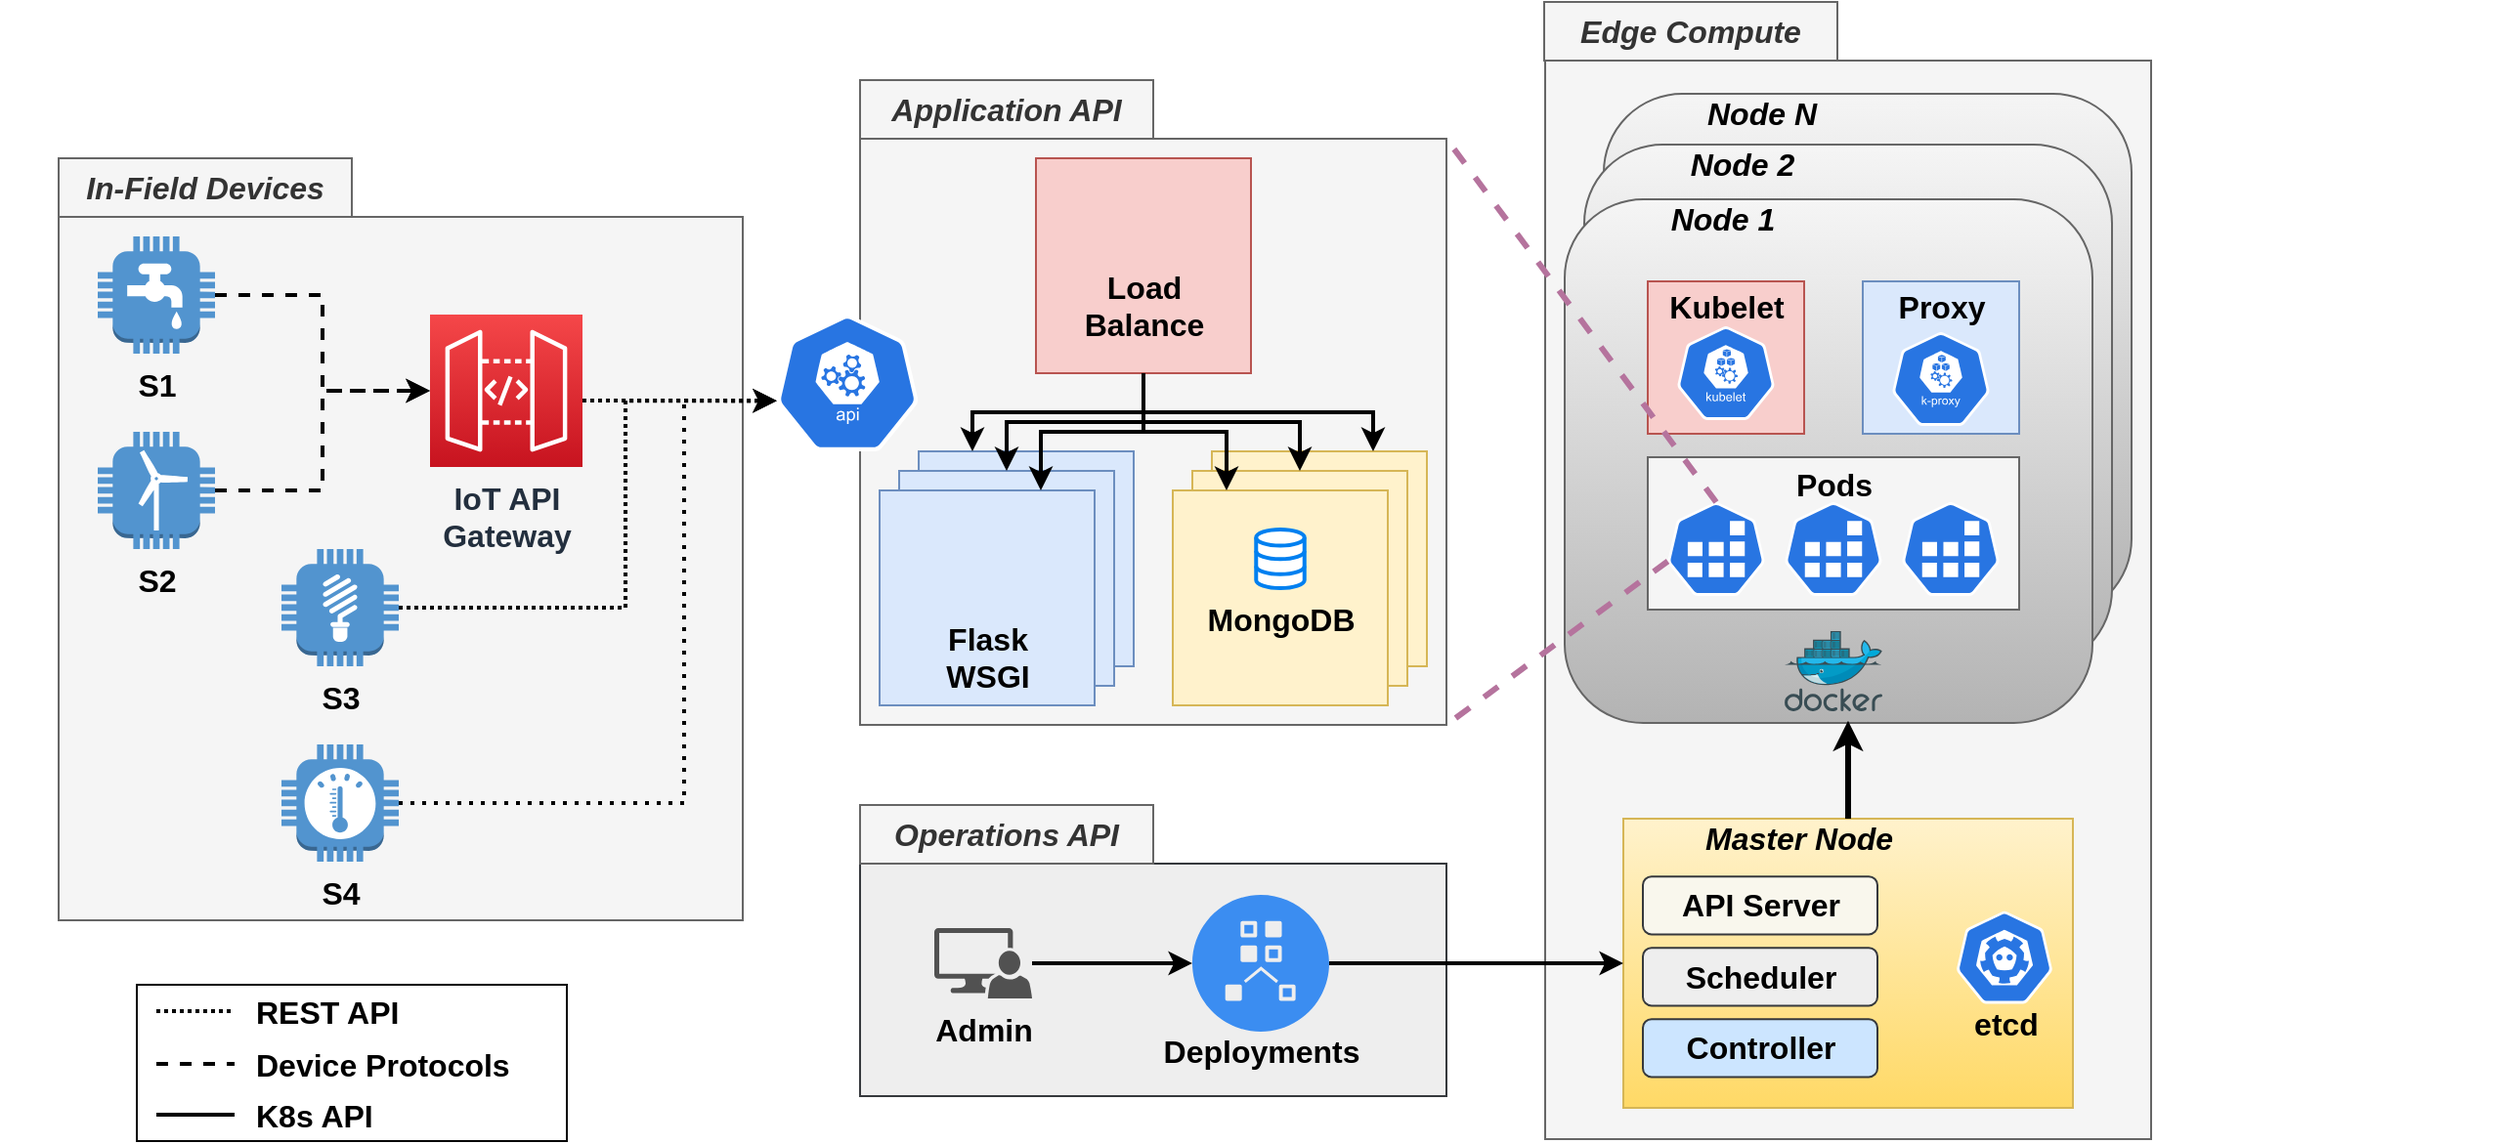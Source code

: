 <mxfile version="12.7.9" type="github">
  <diagram id="RAriAX78_pOGeq3DnyW0" name="Page-1">
    <mxGraphModel dx="1422" dy="744" grid="1" gridSize="10" guides="1" tooltips="1" connect="1" arrows="1" fold="1" page="1" pageScale="1" pageWidth="1100" pageHeight="850" math="0" shadow="0">
      <root>
        <mxCell id="0" />
        <mxCell id="1" parent="0" />
        <mxCell id="qDfdC1Bbom6j9W12h59z-249" value="" style="rounded=0;whiteSpace=wrap;html=1;labelBackgroundColor=none;fillColor=#eeeeee;strokeColor=#36393d;" parent="1" vertex="1">
          <mxGeometry x="480" y="501" width="300" height="119" as="geometry" />
        </mxCell>
        <mxCell id="qDfdC1Bbom6j9W12h59z-40" value="" style="group" parent="1" vertex="1" connectable="0">
          <mxGeometry x="1048" y="294" width="270" height="348" as="geometry" />
        </mxCell>
        <mxCell id="qDfdC1Bbom6j9W12h59z-122" value="" style="group" parent="qDfdC1Bbom6j9W12h59z-40" vertex="1" connectable="0">
          <mxGeometry x="-217.5" y="-204" width="310" height="552" as="geometry" />
        </mxCell>
        <mxCell id="qDfdC1Bbom6j9W12h59z-113" value="" style="rounded=0;whiteSpace=wrap;html=1;labelBackgroundColor=none;fillColor=#f5f5f5;strokeColor=#666666;fontColor=#333333;" parent="qDfdC1Bbom6j9W12h59z-122" vertex="1">
          <mxGeometry width="310" height="552" as="geometry" />
        </mxCell>
        <mxCell id="qDfdC1Bbom6j9W12h59z-41" value="" style="rounded=1;whiteSpace=wrap;html=1;gradientColor=#b3b3b3;fillColor=#f5f5f5;strokeColor=#666666;" parent="qDfdC1Bbom6j9W12h59z-122" vertex="1">
          <mxGeometry x="30" y="17" width="270" height="268" as="geometry" />
        </mxCell>
        <mxCell id="qDfdC1Bbom6j9W12h59z-42" value="&lt;i&gt;&lt;b&gt;&lt;font style=&quot;font-size: 16px&quot;&gt;Node N&lt;br&gt;&lt;/font&gt;&lt;/b&gt;&lt;/i&gt;" style="text;html=1;align=center;verticalAlign=middle;resizable=0;points=[];autosize=1;" parent="qDfdC1Bbom6j9W12h59z-122" vertex="1">
          <mxGeometry x="70" y="17" width="80" height="20" as="geometry" />
        </mxCell>
        <mxCell id="qDfdC1Bbom6j9W12h59z-38" value="" style="rounded=1;whiteSpace=wrap;html=1;gradientColor=#b3b3b3;fillColor=#f5f5f5;strokeColor=#666666;" parent="qDfdC1Bbom6j9W12h59z-122" vertex="1">
          <mxGeometry x="20" y="43" width="270" height="268" as="geometry" />
        </mxCell>
        <mxCell id="qDfdC1Bbom6j9W12h59z-39" value="&lt;i&gt;&lt;b&gt;&lt;font style=&quot;font-size: 16px&quot;&gt;Node 2&lt;br&gt;&lt;/font&gt;&lt;/b&gt;&lt;/i&gt;" style="text;html=1;align=center;verticalAlign=middle;resizable=0;points=[];autosize=1;" parent="qDfdC1Bbom6j9W12h59z-122" vertex="1">
          <mxGeometry x="60" y="43" width="80" height="20" as="geometry" />
        </mxCell>
        <mxCell id="qDfdC1Bbom6j9W12h59z-2" value="" style="rounded=1;whiteSpace=wrap;html=1;gradientColor=#b3b3b3;fillColor=#f5f5f5;strokeColor=#666666;" parent="qDfdC1Bbom6j9W12h59z-122" vertex="1">
          <mxGeometry x="10" y="71" width="270" height="268" as="geometry" />
        </mxCell>
        <mxCell id="qDfdC1Bbom6j9W12h59z-29" value="&lt;i&gt;&lt;b&gt;&lt;font style=&quot;font-size: 16px&quot;&gt;Node 1&lt;br&gt;&lt;/font&gt;&lt;/b&gt;&lt;/i&gt;" style="text;html=1;align=center;verticalAlign=middle;resizable=0;points=[];autosize=1;" parent="qDfdC1Bbom6j9W12h59z-122" vertex="1">
          <mxGeometry x="50" y="71" width="80" height="20" as="geometry" />
        </mxCell>
        <mxCell id="qDfdC1Bbom6j9W12h59z-44" value="" style="group" parent="qDfdC1Bbom6j9W12h59z-122" vertex="1" connectable="0">
          <mxGeometry x="47.5" y="113" width="195" height="220" as="geometry" />
        </mxCell>
        <mxCell id="qDfdC1Bbom6j9W12h59z-4" value="" style="aspect=fixed;html=1;points=[];align=center;image;fontSize=12;image=img/lib/mscae/Docker.svg;" parent="qDfdC1Bbom6j9W12h59z-44" vertex="1">
          <mxGeometry x="75" y="179" width="50" height="41" as="geometry" />
        </mxCell>
        <mxCell id="qDfdC1Bbom6j9W12h59z-28" value="" style="group" parent="qDfdC1Bbom6j9W12h59z-44" vertex="1" connectable="0">
          <mxGeometry width="195" height="168" as="geometry" />
        </mxCell>
        <mxCell id="qDfdC1Bbom6j9W12h59z-25" value="" style="rounded=0;whiteSpace=wrap;html=1;fillColor=#dae8fc;strokeColor=#6c8ebf;" parent="qDfdC1Bbom6j9W12h59z-28" vertex="1">
          <mxGeometry x="115" width="80" height="78" as="geometry" />
        </mxCell>
        <mxCell id="qDfdC1Bbom6j9W12h59z-13" value="" style="html=1;dashed=0;whitespace=wrap;fillColor=#2875E2;strokeColor=#ffffff;points=[[0.005,0.63,0],[0.1,0.2,0],[0.9,0.2,0],[0.5,0,0],[0.995,0.63,0],[0.72,0.99,0],[0.5,1,0],[0.28,0.99,0]];shape=mxgraph.kubernetes.icon;prIcon=k_proxy" parent="qDfdC1Bbom6j9W12h59z-28" vertex="1">
          <mxGeometry x="130" y="26" width="50" height="48" as="geometry" />
        </mxCell>
        <mxCell id="qDfdC1Bbom6j9W12h59z-19" value="" style="group" parent="qDfdC1Bbom6j9W12h59z-28" vertex="1" connectable="0">
          <mxGeometry x="5" y="90" width="190" height="78" as="geometry" />
        </mxCell>
        <mxCell id="qDfdC1Bbom6j9W12h59z-6" value="" style="rounded=0;whiteSpace=wrap;html=1;fillColor=#f5f5f5;strokeColor=#666666;fontColor=#333333;" parent="qDfdC1Bbom6j9W12h59z-19" vertex="1">
          <mxGeometry width="190" height="78" as="geometry" />
        </mxCell>
        <mxCell id="qDfdC1Bbom6j9W12h59z-7" value="" style="html=1;dashed=0;whitespace=wrap;fillColor=#2875E2;strokeColor=#ffffff;points=[[0.005,0.63,0],[0.1,0.2,0],[0.9,0.2,0],[0.5,0,0],[0.995,0.63,0],[0.72,0.99,0],[0.5,1,0],[0.28,0.99,0]];shape=mxgraph.kubernetes.icon;prIcon=job" parent="qDfdC1Bbom6j9W12h59z-19" vertex="1">
          <mxGeometry x="10" y="23" width="50" height="48" as="geometry" />
        </mxCell>
        <mxCell id="qDfdC1Bbom6j9W12h59z-8" value="" style="html=1;dashed=0;whitespace=wrap;fillColor=#2875E2;strokeColor=#ffffff;points=[[0.005,0.63,0],[0.1,0.2,0],[0.9,0.2,0],[0.5,0,0],[0.995,0.63,0],[0.72,0.99,0],[0.5,1,0],[0.28,0.99,0]];shape=mxgraph.kubernetes.icon;prIcon=job" parent="qDfdC1Bbom6j9W12h59z-19" vertex="1">
          <mxGeometry x="70" y="23" width="50" height="48" as="geometry" />
        </mxCell>
        <mxCell id="qDfdC1Bbom6j9W12h59z-9" value="" style="html=1;dashed=0;whitespace=wrap;fillColor=#2875E2;strokeColor=#ffffff;points=[[0.005,0.63,0],[0.1,0.2,0],[0.9,0.2,0],[0.5,0,0],[0.995,0.63,0],[0.72,0.99,0],[0.5,1,0],[0.28,0.99,0]];shape=mxgraph.kubernetes.icon;prIcon=job" parent="qDfdC1Bbom6j9W12h59z-19" vertex="1">
          <mxGeometry x="130" y="23" width="50" height="48" as="geometry" />
        </mxCell>
        <mxCell id="qDfdC1Bbom6j9W12h59z-10" value="&lt;font style=&quot;font-size: 16px&quot;&gt;&lt;b&gt;Pods&lt;/b&gt;&lt;/font&gt;" style="text;html=1;align=center;verticalAlign=middle;resizable=0;points=[];autosize=1;" parent="qDfdC1Bbom6j9W12h59z-19" vertex="1">
          <mxGeometry x="65" y="4" width="60" height="20" as="geometry" />
        </mxCell>
        <mxCell id="qDfdC1Bbom6j9W12h59z-18" value="" style="rounded=0;whiteSpace=wrap;html=1;fillColor=#f8cecc;strokeColor=#b85450;" parent="qDfdC1Bbom6j9W12h59z-28" vertex="1">
          <mxGeometry x="5" width="80" height="78" as="geometry" />
        </mxCell>
        <mxCell id="qDfdC1Bbom6j9W12h59z-12" value="" style="html=1;dashed=0;whitespace=wrap;fillColor=#2875E2;strokeColor=#ffffff;points=[[0.005,0.63,0],[0.1,0.2,0],[0.9,0.2,0],[0.5,0,0],[0.995,0.63,0],[0.72,0.99,0],[0.5,1,0],[0.28,0.99,0]];shape=mxgraph.kubernetes.icon;prIcon=kubelet" parent="qDfdC1Bbom6j9W12h59z-28" vertex="1">
          <mxGeometry x="20" y="23" width="50" height="48" as="geometry" />
        </mxCell>
        <mxCell id="qDfdC1Bbom6j9W12h59z-17" value="&lt;font style=&quot;font-size: 16px&quot;&gt;&lt;b&gt;Kubelet&lt;/b&gt;&lt;/font&gt;" style="text;html=1;align=center;verticalAlign=middle;resizable=0;points=[];autosize=1;" parent="qDfdC1Bbom6j9W12h59z-28" vertex="1">
          <mxGeometry y="3" width="90" height="20" as="geometry" />
        </mxCell>
        <mxCell id="qDfdC1Bbom6j9W12h59z-27" value="&lt;font style=&quot;font-size: 16px&quot;&gt;&lt;b&gt;Proxy&lt;/b&gt;&lt;/font&gt;" style="text;html=1;align=center;verticalAlign=middle;resizable=0;points=[];autosize=1;" parent="qDfdC1Bbom6j9W12h59z-28" vertex="1">
          <mxGeometry x="120" y="3" width="70" height="20" as="geometry" />
        </mxCell>
        <mxCell id="qDfdC1Bbom6j9W12h59z-61" value="z" style="group" parent="qDfdC1Bbom6j9W12h59z-122" vertex="1" connectable="0">
          <mxGeometry x="40" y="388" width="230" height="148" as="geometry" />
        </mxCell>
        <mxCell id="qDfdC1Bbom6j9W12h59z-45" value="" style="rounded=0;whiteSpace=wrap;html=1;gradientColor=#ffd966;fillColor=#fff2cc;strokeColor=#d6b656;" parent="qDfdC1Bbom6j9W12h59z-61" vertex="1">
          <mxGeometry width="230" height="148" as="geometry" />
        </mxCell>
        <mxCell id="qDfdC1Bbom6j9W12h59z-49" value="" style="group" parent="qDfdC1Bbom6j9W12h59z-61" vertex="1" connectable="0">
          <mxGeometry x="170" y="47.36" width="50" height="67.093" as="geometry" />
        </mxCell>
        <mxCell id="qDfdC1Bbom6j9W12h59z-47" value="" style="html=1;dashed=0;whitespace=wrap;fillColor=#2875E2;strokeColor=#ffffff;points=[[0.005,0.63,0],[0.1,0.2,0],[0.9,0.2,0],[0.5,0,0],[0.995,0.63,0],[0.72,0.99,0],[0.5,1,0],[0.28,0.99,0]];shape=mxgraph.kubernetes.icon;prIcon=etcd" parent="qDfdC1Bbom6j9W12h59z-49" vertex="1">
          <mxGeometry width="50" height="47.36" as="geometry" />
        </mxCell>
        <mxCell id="qDfdC1Bbom6j9W12h59z-48" value="&lt;font style=&quot;font-size: 16px&quot;&gt;&lt;b&gt;etcd&lt;/b&gt;&lt;/font&gt;" style="text;html=1;align=center;verticalAlign=middle;resizable=0;points=[];autosize=1;" parent="qDfdC1Bbom6j9W12h59z-49" vertex="1">
          <mxGeometry y="47.36" width="50" height="20" as="geometry" />
        </mxCell>
        <mxCell id="qDfdC1Bbom6j9W12h59z-55" value="" style="group" parent="qDfdC1Bbom6j9W12h59z-61" vertex="1" connectable="0">
          <mxGeometry x="10" y="29.6" width="120" height="102.613" as="geometry" />
        </mxCell>
        <mxCell id="qDfdC1Bbom6j9W12h59z-51" value="&lt;font style=&quot;font-size: 16px&quot;&gt;&lt;b&gt;API Server&lt;br&gt;&lt;/b&gt;&lt;/font&gt;" style="rounded=1;whiteSpace=wrap;html=1;fillColor=#f9f7ed;strokeColor=#36393d;" parent="qDfdC1Bbom6j9W12h59z-55" vertex="1">
          <mxGeometry width="120" height="29.6" as="geometry" />
        </mxCell>
        <mxCell id="qDfdC1Bbom6j9W12h59z-52" value="&lt;font style=&quot;font-size: 16px&quot;&gt;&lt;b&gt;Scheduler&lt;/b&gt;&lt;/font&gt;" style="rounded=1;whiteSpace=wrap;html=1;fillColor=#eeeeee;strokeColor=#36393d;" parent="qDfdC1Bbom6j9W12h59z-55" vertex="1">
          <mxGeometry y="36.507" width="120" height="29.6" as="geometry" />
        </mxCell>
        <mxCell id="qDfdC1Bbom6j9W12h59z-53" value="&lt;font style=&quot;font-size: 16px&quot;&gt;&lt;b&gt;Controller&lt;/b&gt;&lt;/font&gt;" style="rounded=1;whiteSpace=wrap;html=1;fillColor=#cce5ff;strokeColor=#36393d;" parent="qDfdC1Bbom6j9W12h59z-55" vertex="1">
          <mxGeometry y="73.013" width="120" height="29.6" as="geometry" />
        </mxCell>
        <mxCell id="qDfdC1Bbom6j9W12h59z-58" value="&lt;i&gt;&lt;b&gt;&lt;font style=&quot;font-size: 16px&quot;&gt;Master Node&lt;br&gt;&lt;/font&gt;&lt;/b&gt;&lt;/i&gt;" style="text;html=1;align=center;verticalAlign=middle;resizable=0;points=[];autosize=1;" parent="qDfdC1Bbom6j9W12h59z-61" vertex="1">
          <mxGeometry x="24" width="130" height="20" as="geometry" />
        </mxCell>
        <mxCell id="qDfdC1Bbom6j9W12h59z-242" style="edgeStyle=orthogonalEdgeStyle;rounded=0;orthogonalLoop=1;jettySize=auto;html=1;entryX=0.537;entryY=0.996;entryDx=0;entryDy=0;entryPerimeter=0;strokeColor=#000000;strokeWidth=3;" parent="qDfdC1Bbom6j9W12h59z-122" source="qDfdC1Bbom6j9W12h59z-45" target="qDfdC1Bbom6j9W12h59z-2" edge="1">
          <mxGeometry relative="1" as="geometry" />
        </mxCell>
        <mxCell id="qDfdC1Bbom6j9W12h59z-233" value="" style="group" parent="1" vertex="1" connectable="0">
          <mxGeometry x="40" y="100" width="740" height="450" as="geometry" />
        </mxCell>
        <mxCell id="qDfdC1Bbom6j9W12h59z-230" value="" style="rounded=0;whiteSpace=wrap;html=1;labelBackgroundColor=none;fillColor=#f5f5f5;strokeColor=#666666;fontColor=#333333;" parent="qDfdC1Bbom6j9W12h59z-233" vertex="1">
          <mxGeometry x="30" y="70" width="350" height="360" as="geometry" />
        </mxCell>
        <mxCell id="qDfdC1Bbom6j9W12h59z-126" value="" style="group" parent="qDfdC1Bbom6j9W12h59z-233" vertex="1" connectable="0">
          <mxGeometry x="440" width="300" height="330" as="geometry" />
        </mxCell>
        <mxCell id="qDfdC1Bbom6j9W12h59z-118" value="" style="group" parent="qDfdC1Bbom6j9W12h59z-126" vertex="1" connectable="0">
          <mxGeometry width="300" height="330" as="geometry" />
        </mxCell>
        <mxCell id="qDfdC1Bbom6j9W12h59z-110" value="" style="group" parent="qDfdC1Bbom6j9W12h59z-118" vertex="1" connectable="0">
          <mxGeometry y="30" width="300" height="300" as="geometry" />
        </mxCell>
        <mxCell id="qDfdC1Bbom6j9W12h59z-108" value="" style="rounded=0;whiteSpace=wrap;html=1;labelBackgroundColor=none;fillColor=#f5f5f5;strokeColor=#666666;fontColor=#333333;" parent="qDfdC1Bbom6j9W12h59z-110" vertex="1">
          <mxGeometry width="300" height="300" as="geometry" />
        </mxCell>
        <mxCell id="qDfdC1Bbom6j9W12h59z-109" value="" style="group" parent="qDfdC1Bbom6j9W12h59z-110" vertex="1" connectable="0">
          <mxGeometry x="10" y="10" width="290" height="290" as="geometry" />
        </mxCell>
        <mxCell id="qDfdC1Bbom6j9W12h59z-93" value="" style="group" parent="qDfdC1Bbom6j9W12h59z-109" vertex="1" connectable="0">
          <mxGeometry x="80" width="110" height="110" as="geometry" />
        </mxCell>
        <mxCell id="qDfdC1Bbom6j9W12h59z-89" value="" style="group;fillColor=#f8cecc;labelBackgroundColor=none;strokeColor=#b85450;" parent="qDfdC1Bbom6j9W12h59z-93" vertex="1" connectable="0">
          <mxGeometry width="110" height="110" as="geometry" />
        </mxCell>
        <mxCell id="qDfdC1Bbom6j9W12h59z-90" value="" style="whiteSpace=wrap;html=1;aspect=fixed;fillColor=#f8cecc;strokeColor=#b85450;" parent="qDfdC1Bbom6j9W12h59z-89" vertex="1">
          <mxGeometry width="110" height="110" as="geometry" />
        </mxCell>
        <mxCell id="qDfdC1Bbom6j9W12h59z-87" value="&lt;div style=&quot;font-size: 16px&quot;&gt;&lt;font style=&quot;font-size: 16px&quot;&gt;&lt;b&gt;Load&lt;/b&gt;&lt;/font&gt;&lt;/div&gt;&lt;div style=&quot;font-size: 16px&quot;&gt;&lt;font style=&quot;font-size: 16px&quot;&gt;&lt;b&gt;Balance&lt;br&gt;&lt;/b&gt;&lt;/font&gt;&lt;/div&gt;" style="shape=image;html=1;verticalAlign=top;verticalLabelPosition=bottom;labelBackgroundColor=none;imageAspect=0;aspect=fixed;image=https://cdn0.iconfinder.com/data/icons/zondicons/20/load-balancer-128.png;fillColor=none;" parent="qDfdC1Bbom6j9W12h59z-89" vertex="1">
          <mxGeometry x="35" y="10" width="40" height="40" as="geometry" />
        </mxCell>
        <mxCell id="qDfdC1Bbom6j9W12h59z-92" style="edgeStyle=orthogonalEdgeStyle;rounded=0;orthogonalLoop=1;jettySize=auto;html=1;exitX=0.5;exitY=1;exitDx=0;exitDy=0;strokeWidth=2;" parent="qDfdC1Bbom6j9W12h59z-89" source="qDfdC1Bbom6j9W12h59z-87" target="qDfdC1Bbom6j9W12h59z-87" edge="1">
          <mxGeometry relative="1" as="geometry" />
        </mxCell>
        <mxCell id="qDfdC1Bbom6j9W12h59z-96" value="" style="group" parent="qDfdC1Bbom6j9W12h59z-109" vertex="1" connectable="0">
          <mxGeometry y="150" width="290" height="140" as="geometry" />
        </mxCell>
        <mxCell id="qDfdC1Bbom6j9W12h59z-81" value="" style="group" parent="qDfdC1Bbom6j9W12h59z-96" vertex="1" connectable="0">
          <mxGeometry width="290" height="140" as="geometry" />
        </mxCell>
        <mxCell id="qDfdC1Bbom6j9W12h59z-79" value="" style="whiteSpace=wrap;html=1;aspect=fixed;fillColor=#dae8fc;strokeColor=#6c8ebf;" parent="qDfdC1Bbom6j9W12h59z-81" vertex="1">
          <mxGeometry x="20" width="110" height="110" as="geometry" />
        </mxCell>
        <mxCell id="qDfdC1Bbom6j9W12h59z-80" value="" style="whiteSpace=wrap;html=1;aspect=fixed;fillColor=#dae8fc;strokeColor=#6c8ebf;" parent="qDfdC1Bbom6j9W12h59z-81" vertex="1">
          <mxGeometry x="10" y="10" width="110" height="110" as="geometry" />
        </mxCell>
        <mxCell id="qDfdC1Bbom6j9W12h59z-72" value="" style="group;fillColor=none;labelBackgroundColor=none;" parent="qDfdC1Bbom6j9W12h59z-81" vertex="1" connectable="0">
          <mxGeometry y="20" width="290" height="120" as="geometry" />
        </mxCell>
        <mxCell id="qDfdC1Bbom6j9W12h59z-71" value="" style="whiteSpace=wrap;html=1;aspect=fixed;fillColor=#dae8fc;strokeColor=#6c8ebf;" parent="qDfdC1Bbom6j9W12h59z-72" vertex="1">
          <mxGeometry width="110" height="110" as="geometry" />
        </mxCell>
        <mxCell id="_77lGK3YF5Gts2ZvxuUZ-8" value="&lt;div&gt;&lt;font style=&quot;font-size: 16px&quot;&gt;&lt;b&gt;Flask&lt;/b&gt;&lt;/font&gt;&lt;/div&gt;&lt;div&gt;&lt;font style=&quot;font-size: 16px&quot;&gt;&lt;b&gt;WSGI&lt;/b&gt;&lt;/font&gt;&lt;/div&gt;" style="shape=image;html=1;verticalAlign=top;verticalLabelPosition=bottom;labelBackgroundColor=none;imageAspect=0;aspect=fixed;image=https://cdn4.iconfinder.com/data/icons/logos-brands-5/24/flask-128.png" parent="qDfdC1Bbom6j9W12h59z-72" vertex="1">
          <mxGeometry x="30" y="10" width="50" height="50" as="geometry" />
        </mxCell>
        <mxCell id="qDfdC1Bbom6j9W12h59z-82" value="" style="group" parent="qDfdC1Bbom6j9W12h59z-96" vertex="1" connectable="0">
          <mxGeometry x="150" y="20" width="130" height="110" as="geometry" />
        </mxCell>
        <mxCell id="qDfdC1Bbom6j9W12h59z-74" value="" style="group" parent="qDfdC1Bbom6j9W12h59z-82" vertex="1" connectable="0">
          <mxGeometry width="130" height="110" as="geometry" />
        </mxCell>
        <mxCell id="qDfdC1Bbom6j9W12h59z-76" value="" style="whiteSpace=wrap;html=1;aspect=fixed;fillColor=#fff2cc;strokeColor=#d6b656;" parent="qDfdC1Bbom6j9W12h59z-74" vertex="1">
          <mxGeometry x="20" y="-20" width="110" height="110" as="geometry" />
        </mxCell>
        <mxCell id="qDfdC1Bbom6j9W12h59z-75" value="" style="whiteSpace=wrap;html=1;aspect=fixed;fillColor=#fff2cc;strokeColor=#d6b656;" parent="qDfdC1Bbom6j9W12h59z-74" vertex="1">
          <mxGeometry x="10" y="-10" width="110" height="110" as="geometry" />
        </mxCell>
        <mxCell id="qDfdC1Bbom6j9W12h59z-73" value="" style="whiteSpace=wrap;html=1;aspect=fixed;fillColor=#fff2cc;strokeColor=#d6b656;" parent="qDfdC1Bbom6j9W12h59z-74" vertex="1">
          <mxGeometry width="110" height="110" as="geometry" />
        </mxCell>
        <mxCell id="qDfdC1Bbom6j9W12h59z-65" value="&lt;font style=&quot;font-size: 16px&quot;&gt;&lt;b&gt;MongoDB&lt;/b&gt;&lt;/font&gt;" style="html=1;verticalLabelPosition=bottom;align=center;labelBackgroundColor=none;verticalAlign=top;strokeWidth=2;strokeColor=#0080F0;shadow=0;dashed=0;shape=mxgraph.ios7.icons.data;" parent="qDfdC1Bbom6j9W12h59z-74" vertex="1">
          <mxGeometry x="42.63" y="20" width="24.74" height="30" as="geometry" />
        </mxCell>
        <mxCell id="qDfdC1Bbom6j9W12h59z-97" style="edgeStyle=orthogonalEdgeStyle;rounded=0;orthogonalLoop=1;jettySize=auto;html=1;exitX=0.5;exitY=1;exitDx=0;exitDy=0;entryX=0.75;entryY=0;entryDx=0;entryDy=0;strokeWidth=2;" parent="qDfdC1Bbom6j9W12h59z-109" source="qDfdC1Bbom6j9W12h59z-90" target="qDfdC1Bbom6j9W12h59z-71" edge="1">
          <mxGeometry relative="1" as="geometry" />
        </mxCell>
        <mxCell id="qDfdC1Bbom6j9W12h59z-98" style="edgeStyle=orthogonalEdgeStyle;rounded=0;orthogonalLoop=1;jettySize=auto;html=1;exitX=0.5;exitY=1;exitDx=0;exitDy=0;entryX=0.5;entryY=0;entryDx=0;entryDy=0;strokeWidth=2;" parent="qDfdC1Bbom6j9W12h59z-109" source="qDfdC1Bbom6j9W12h59z-90" target="qDfdC1Bbom6j9W12h59z-80" edge="1">
          <mxGeometry relative="1" as="geometry" />
        </mxCell>
        <mxCell id="qDfdC1Bbom6j9W12h59z-99" style="edgeStyle=orthogonalEdgeStyle;rounded=0;orthogonalLoop=1;jettySize=auto;html=1;exitX=0.5;exitY=1;exitDx=0;exitDy=0;entryX=0.25;entryY=0;entryDx=0;entryDy=0;strokeWidth=2;" parent="qDfdC1Bbom6j9W12h59z-109" source="qDfdC1Bbom6j9W12h59z-90" target="qDfdC1Bbom6j9W12h59z-79" edge="1">
          <mxGeometry relative="1" as="geometry" />
        </mxCell>
        <mxCell id="qDfdC1Bbom6j9W12h59z-100" style="edgeStyle=orthogonalEdgeStyle;rounded=0;orthogonalLoop=1;jettySize=auto;html=1;exitX=0.5;exitY=1;exitDx=0;exitDy=0;entryX=0.25;entryY=0;entryDx=0;entryDy=0;strokeWidth=2;" parent="qDfdC1Bbom6j9W12h59z-109" source="qDfdC1Bbom6j9W12h59z-90" target="qDfdC1Bbom6j9W12h59z-73" edge="1">
          <mxGeometry relative="1" as="geometry" />
        </mxCell>
        <mxCell id="qDfdC1Bbom6j9W12h59z-102" style="edgeStyle=orthogonalEdgeStyle;rounded=0;orthogonalLoop=1;jettySize=auto;html=1;exitX=0.5;exitY=1;exitDx=0;exitDy=0;entryX=0.5;entryY=0;entryDx=0;entryDy=0;strokeWidth=2;" parent="qDfdC1Bbom6j9W12h59z-109" source="qDfdC1Bbom6j9W12h59z-90" target="qDfdC1Bbom6j9W12h59z-75" edge="1">
          <mxGeometry relative="1" as="geometry" />
        </mxCell>
        <mxCell id="qDfdC1Bbom6j9W12h59z-103" style="edgeStyle=orthogonalEdgeStyle;rounded=0;orthogonalLoop=1;jettySize=auto;html=1;exitX=0.5;exitY=1;exitDx=0;exitDy=0;entryX=0.75;entryY=0;entryDx=0;entryDy=0;strokeWidth=2;" parent="qDfdC1Bbom6j9W12h59z-109" source="qDfdC1Bbom6j9W12h59z-90" target="qDfdC1Bbom6j9W12h59z-76" edge="1">
          <mxGeometry relative="1" as="geometry" />
        </mxCell>
        <mxCell id="qDfdC1Bbom6j9W12h59z-234" style="edgeStyle=orthogonalEdgeStyle;rounded=0;orthogonalLoop=1;jettySize=auto;html=1;exitX=0.5;exitY=1;exitDx=0;exitDy=0;strokeWidth=2;" parent="qDfdC1Bbom6j9W12h59z-110" source="qDfdC1Bbom6j9W12h59z-108" target="qDfdC1Bbom6j9W12h59z-108" edge="1">
          <mxGeometry relative="1" as="geometry" />
        </mxCell>
        <mxCell id="qDfdC1Bbom6j9W12h59z-117" value="&lt;font style=&quot;font-size: 16px&quot;&gt;&lt;i&gt;&lt;b&gt;Application API&lt;br&gt;&lt;/b&gt;&lt;/i&gt;&lt;/font&gt;" style="rounded=0;whiteSpace=wrap;html=1;labelBackgroundColor=none;fillColor=#f5f5f5;strokeColor=#666666;fontColor=#333333;" parent="qDfdC1Bbom6j9W12h59z-118" vertex="1">
          <mxGeometry width="150" height="30" as="geometry" />
        </mxCell>
        <mxCell id="qDfdC1Bbom6j9W12h59z-137" value="" style="group" parent="qDfdC1Bbom6j9W12h59z-233" vertex="1" connectable="0">
          <mxGeometry x="50" y="80" width="248" height="360" as="geometry" />
        </mxCell>
        <mxCell id="_77lGK3YF5Gts2ZvxuUZ-6" value="&lt;div style=&quot;font-size: 16px&quot;&gt;&lt;font style=&quot;font-size: 16px&quot;&gt;&lt;b&gt;IoT API&lt;/b&gt;&lt;/font&gt;&lt;/div&gt;&lt;div style=&quot;font-size: 16px&quot;&gt;&lt;font style=&quot;font-size: 16px&quot;&gt;&lt;b&gt;Gateway&lt;/b&gt;&lt;/font&gt;&lt;/div&gt;" style="outlineConnect=0;fontColor=#232F3E;gradientColor=#F54749;gradientDirection=north;fillColor=#C7131F;strokeColor=#ffffff;dashed=0;verticalLabelPosition=bottom;verticalAlign=top;align=center;html=1;fontSize=12;fontStyle=0;aspect=fixed;shape=mxgraph.aws4.resourceIcon;resIcon=mxgraph.aws4.api_gateway;" parent="qDfdC1Bbom6j9W12h59z-137" vertex="1">
          <mxGeometry x="170" y="40" width="78" height="78" as="geometry" />
        </mxCell>
        <mxCell id="qDfdC1Bbom6j9W12h59z-133" value="" style="group" parent="qDfdC1Bbom6j9W12h59z-137" vertex="1" connectable="0">
          <mxGeometry width="60" height="360" as="geometry" />
        </mxCell>
        <mxCell id="_77lGK3YF5Gts2ZvxuUZ-1" value="&lt;font style=&quot;font-size: 16px&quot;&gt;&lt;b&gt;S1&lt;/b&gt;&lt;/font&gt;" style="outlineConnect=0;dashed=0;verticalLabelPosition=bottom;verticalAlign=top;align=center;html=1;shape=mxgraph.aws3.utility;fillColor=#5294CF;gradientColor=none;" parent="qDfdC1Bbom6j9W12h59z-133" vertex="1">
          <mxGeometry width="60" height="60" as="geometry" />
        </mxCell>
        <mxCell id="_77lGK3YF5Gts2ZvxuUZ-2" value="&lt;font style=&quot;font-size: 16px&quot;&gt;&lt;b&gt;S2&lt;/b&gt;&lt;/font&gt;" style="outlineConnect=0;dashed=0;verticalLabelPosition=bottom;verticalAlign=top;align=center;html=1;shape=mxgraph.aws3.windfarm;fillColor=#5294CF;gradientColor=none;" parent="qDfdC1Bbom6j9W12h59z-133" vertex="1">
          <mxGeometry y="100" width="60" height="60" as="geometry" />
        </mxCell>
        <mxCell id="qDfdC1Bbom6j9W12h59z-134" style="edgeStyle=orthogonalEdgeStyle;rounded=0;orthogonalLoop=1;jettySize=auto;html=1;strokeWidth=2;dashed=1;" parent="qDfdC1Bbom6j9W12h59z-137" source="_77lGK3YF5Gts2ZvxuUZ-1" target="_77lGK3YF5Gts2ZvxuUZ-6" edge="1">
          <mxGeometry relative="1" as="geometry" />
        </mxCell>
        <mxCell id="qDfdC1Bbom6j9W12h59z-136" style="edgeStyle=orthogonalEdgeStyle;rounded=0;orthogonalLoop=1;jettySize=auto;html=1;exitX=1;exitY=0.5;exitDx=0;exitDy=0;exitPerimeter=0;strokeWidth=2;dashed=1;" parent="qDfdC1Bbom6j9W12h59z-137" source="_77lGK3YF5Gts2ZvxuUZ-2" target="_77lGK3YF5Gts2ZvxuUZ-6" edge="1">
          <mxGeometry relative="1" as="geometry" />
        </mxCell>
        <mxCell id="qDfdC1Bbom6j9W12h59z-201" value="&lt;font style=&quot;font-size: 16px&quot;&gt;&lt;i&gt;&lt;b&gt;In-Field Devices&lt;br&gt;&lt;/b&gt;&lt;/i&gt;&lt;/font&gt;" style="rounded=0;whiteSpace=wrap;html=1;labelBackgroundColor=none;fillColor=#f5f5f5;strokeColor=#666666;fontColor=#333333;" parent="qDfdC1Bbom6j9W12h59z-233" vertex="1">
          <mxGeometry x="30" y="40" width="150" height="30" as="geometry" />
        </mxCell>
        <mxCell id="qDfdC1Bbom6j9W12h59z-255" style="edgeStyle=orthogonalEdgeStyle;rounded=0;orthogonalLoop=1;jettySize=auto;html=1;entryX=0.005;entryY=0.63;entryDx=0;entryDy=0;entryPerimeter=0;strokeColor=#000000;strokeWidth=2;dashed=1;dashPattern=1 1;" parent="qDfdC1Bbom6j9W12h59z-233" source="_77lGK3YF5Gts2ZvxuUZ-3" target="qDfdC1Bbom6j9W12h59z-131" edge="1">
          <mxGeometry relative="1" as="geometry">
            <Array as="points">
              <mxPoint x="320" y="270" />
              <mxPoint x="320" y="164" />
            </Array>
          </mxGeometry>
        </mxCell>
        <mxCell id="_77lGK3YF5Gts2ZvxuUZ-3" value="&lt;font style=&quot;font-size: 16px&quot;&gt;&lt;b&gt;S3&lt;/b&gt;&lt;/font&gt;" style="outlineConnect=0;dashed=0;verticalLabelPosition=bottom;verticalAlign=top;align=center;html=1;shape=mxgraph.aws3.lightbulb;fillColor=#5294CF;gradientColor=none;" parent="qDfdC1Bbom6j9W12h59z-233" vertex="1">
          <mxGeometry x="144" y="240" width="60" height="60" as="geometry" />
        </mxCell>
        <mxCell id="qDfdC1Bbom6j9W12h59z-256" style="edgeStyle=orthogonalEdgeStyle;rounded=0;orthogonalLoop=1;jettySize=auto;html=1;strokeColor=#000000;strokeWidth=2;dashed=1;dashPattern=1 2;endArrow=none;endFill=0;" parent="qDfdC1Bbom6j9W12h59z-233" source="_77lGK3YF5Gts2ZvxuUZ-4" edge="1">
          <mxGeometry relative="1" as="geometry">
            <Array as="points">
              <mxPoint x="350" y="370" />
              <mxPoint x="350" y="164" />
            </Array>
            <mxPoint x="350" y="164" as="targetPoint" />
          </mxGeometry>
        </mxCell>
        <mxCell id="_77lGK3YF5Gts2ZvxuUZ-4" value="&lt;font style=&quot;font-size: 16px&quot;&gt;&lt;b&gt;S4&lt;/b&gt;&lt;/font&gt;" style="outlineConnect=0;dashed=0;verticalLabelPosition=bottom;verticalAlign=top;align=center;html=1;shape=mxgraph.aws3.thermostat;fillColor=#5294CF;gradientColor=none;" parent="qDfdC1Bbom6j9W12h59z-233" vertex="1">
          <mxGeometry x="144" y="340" width="60" height="60" as="geometry" />
        </mxCell>
        <mxCell id="qDfdC1Bbom6j9W12h59z-131" value="" style="html=1;dashed=0;whitespace=wrap;fillColor=#2875E2;strokeColor=#ffffff;points=[[0.005,0.63,0],[0.1,0.2,0],[0.9,0.2,0],[0.5,0,0],[0.995,0.63,0],[0.72,0.99,0],[0.5,1,0],[0.28,0.99,0]];shape=mxgraph.kubernetes.icon;prIcon=api;labelBackgroundColor=none;" parent="qDfdC1Bbom6j9W12h59z-233" vertex="1">
          <mxGeometry x="397.08" y="120" width="72.92" height="70" as="geometry" />
        </mxCell>
        <mxCell id="qDfdC1Bbom6j9W12h59z-250" value="&lt;font style=&quot;font-size: 16px&quot;&gt;&lt;i&gt;&lt;b&gt;Operations API&lt;br&gt;&lt;/b&gt;&lt;/i&gt;&lt;/font&gt;" style="rounded=0;whiteSpace=wrap;html=1;labelBackgroundColor=none;fillColor=#f5f5f5;strokeColor=#666666;fontColor=#333333;" parent="qDfdC1Bbom6j9W12h59z-233" vertex="1">
          <mxGeometry x="440" y="371" width="150" height="30" as="geometry" />
        </mxCell>
        <mxCell id="qDfdC1Bbom6j9W12h59z-254" style="edgeStyle=orthogonalEdgeStyle;rounded=0;orthogonalLoop=1;jettySize=auto;html=1;entryX=0.005;entryY=0.63;entryDx=0;entryDy=0;entryPerimeter=0;strokeColor=#000000;strokeWidth=2;dashed=1;dashPattern=1 1;" parent="qDfdC1Bbom6j9W12h59z-233" source="_77lGK3YF5Gts2ZvxuUZ-6" target="qDfdC1Bbom6j9W12h59z-131" edge="1">
          <mxGeometry relative="1" as="geometry">
            <Array as="points">
              <mxPoint x="330" y="164" />
              <mxPoint x="330" y="164" />
            </Array>
          </mxGeometry>
        </mxCell>
        <mxCell id="qDfdC1Bbom6j9W12h59z-236" value="" style="endArrow=none;dashed=1;html=1;strokeWidth=3;entryX=1;entryY=1;entryDx=0;entryDy=0;strokeColor=#B5739D;exitX=0.005;exitY=0.63;exitDx=0;exitDy=0;exitPerimeter=0;" parent="1" source="qDfdC1Bbom6j9W12h59z-7" target="qDfdC1Bbom6j9W12h59z-108" edge="1">
          <mxGeometry width="50" height="50" relative="1" as="geometry">
            <mxPoint x="700" y="518" as="sourcePoint" />
            <mxPoint x="-90" y="638" as="targetPoint" />
          </mxGeometry>
        </mxCell>
        <mxCell id="qDfdC1Bbom6j9W12h59z-237" value="" style="endArrow=none;dashed=1;html=1;strokeWidth=3;entryX=1;entryY=0;entryDx=0;entryDy=0;strokeColor=#B5739D;exitX=0.5;exitY=0;exitDx=0;exitDy=0;exitPerimeter=0;" parent="1" source="qDfdC1Bbom6j9W12h59z-7" target="qDfdC1Bbom6j9W12h59z-108" edge="1">
          <mxGeometry width="50" height="50" relative="1" as="geometry">
            <mxPoint x="810" y="398" as="sourcePoint" />
            <mxPoint x="-90" y="638" as="targetPoint" />
          </mxGeometry>
        </mxCell>
        <mxCell id="qDfdC1Bbom6j9W12h59z-124" value="" style="group" parent="1" vertex="1" connectable="0">
          <mxGeometry x="830" y="60" width="150" height="30" as="geometry" />
        </mxCell>
        <mxCell id="qDfdC1Bbom6j9W12h59z-114" value="&lt;font style=&quot;font-size: 16px&quot;&gt;&lt;i&gt;&lt;b&gt;Edge Compute&lt;br&gt;&lt;/b&gt;&lt;/i&gt;&lt;/font&gt;" style="rounded=0;whiteSpace=wrap;html=1;labelBackgroundColor=none;fillColor=#f5f5f5;strokeColor=#666666;fontColor=#333333;" parent="qDfdC1Bbom6j9W12h59z-124" vertex="1">
          <mxGeometry width="150" height="30" as="geometry" />
        </mxCell>
        <mxCell id="qDfdC1Bbom6j9W12h59z-247" style="edgeStyle=orthogonalEdgeStyle;rounded=0;orthogonalLoop=1;jettySize=auto;html=1;strokeColor=#000000;strokeWidth=2;" parent="1" source="qDfdC1Bbom6j9W12h59z-244" target="qDfdC1Bbom6j9W12h59z-246" edge="1">
          <mxGeometry relative="1" as="geometry" />
        </mxCell>
        <mxCell id="qDfdC1Bbom6j9W12h59z-244" value="&lt;div style=&quot;font-size: 16px&quot;&gt;&lt;b&gt;&lt;font style=&quot;font-size: 16px&quot;&gt;Admin&lt;/font&gt;&lt;/b&gt;&lt;/div&gt;" style="pointerEvents=1;shadow=0;dashed=0;html=1;strokeColor=none;labelPosition=center;verticalLabelPosition=bottom;verticalAlign=top;align=center;fillColor=#515151;shape=mxgraph.mscae.system_center.admin_console;labelBackgroundColor=none;" parent="1" vertex="1">
          <mxGeometry x="518" y="534" width="50" height="36" as="geometry" />
        </mxCell>
        <mxCell id="qDfdC1Bbom6j9W12h59z-245" value="&lt;font style=&quot;font-size: 16px&quot;&gt;&lt;b&gt;Deployments&lt;/b&gt;&lt;/font&gt;" style="text;html=1;align=center;verticalAlign=middle;resizable=0;points=[];autosize=1;" parent="1" vertex="1">
          <mxGeometry x="620" y="587" width="130" height="20" as="geometry" />
        </mxCell>
        <mxCell id="qDfdC1Bbom6j9W12h59z-248" style="edgeStyle=orthogonalEdgeStyle;rounded=0;orthogonalLoop=1;jettySize=auto;html=1;strokeColor=#000000;strokeWidth=2;" parent="1" source="qDfdC1Bbom6j9W12h59z-246" target="qDfdC1Bbom6j9W12h59z-45" edge="1">
          <mxGeometry relative="1" as="geometry" />
        </mxCell>
        <mxCell id="qDfdC1Bbom6j9W12h59z-246" value="" style="html=1;aspect=fixed;strokeColor=none;shadow=0;align=center;verticalAlign=top;fillColor=#3B8DF1;shape=mxgraph.gcp2.admin_connected;labelBackgroundColor=none;" parent="1" vertex="1">
          <mxGeometry x="650" y="517" width="70" height="70" as="geometry" />
        </mxCell>
        <mxCell id="GNaobBh7bxXVhOcROiNK-11" value="" style="group" vertex="1" connectable="0" parent="1">
          <mxGeometry x="110" y="560" width="229" height="80" as="geometry" />
        </mxCell>
        <mxCell id="GNaobBh7bxXVhOcROiNK-10" value="" style="rounded=0;whiteSpace=wrap;html=1;align=left;" vertex="1" parent="GNaobBh7bxXVhOcROiNK-11">
          <mxGeometry y="3" width="220" height="80" as="geometry" />
        </mxCell>
        <mxCell id="GNaobBh7bxXVhOcROiNK-4" value="" style="endArrow=none;html=1;dashed=1;dashPattern=1 1;strokeWidth=2;" edge="1" parent="GNaobBh7bxXVhOcROiNK-11">
          <mxGeometry width="50" height="50" relative="1" as="geometry">
            <mxPoint x="10" y="16.5" as="sourcePoint" />
            <mxPoint x="50" y="16.5" as="targetPoint" />
          </mxGeometry>
        </mxCell>
        <mxCell id="GNaobBh7bxXVhOcROiNK-5" value="" style="endArrow=none;html=1;dashed=1;strokeWidth=2;" edge="1" parent="GNaobBh7bxXVhOcROiNK-11">
          <mxGeometry width="50" height="50" relative="1" as="geometry">
            <mxPoint x="10" y="43.5" as="sourcePoint" />
            <mxPoint x="50" y="43.5" as="targetPoint" />
          </mxGeometry>
        </mxCell>
        <mxCell id="GNaobBh7bxXVhOcROiNK-6" value="" style="endArrow=none;html=1;strokeWidth=2;" edge="1" parent="GNaobBh7bxXVhOcROiNK-11">
          <mxGeometry width="50" height="50" relative="1" as="geometry">
            <mxPoint x="10" y="69.5" as="sourcePoint" />
            <mxPoint x="50" y="69.5" as="targetPoint" />
          </mxGeometry>
        </mxCell>
        <mxCell id="GNaobBh7bxXVhOcROiNK-7" value="&lt;font style=&quot;font-size: 16px&quot;&gt;&lt;b&gt;K8s API&lt;br&gt;&lt;/b&gt;&lt;/font&gt;" style="text;html=1;align=left;verticalAlign=middle;resizable=0;points=[];autosize=1;" vertex="1" parent="GNaobBh7bxXVhOcROiNK-11">
          <mxGeometry x="59" y="60" width="90" height="20" as="geometry" />
        </mxCell>
        <mxCell id="GNaobBh7bxXVhOcROiNK-8" value="&lt;font style=&quot;font-size: 16px&quot;&gt;&lt;b&gt;REST API&lt;br&gt;&lt;/b&gt;&lt;/font&gt;" style="text;html=1;align=left;verticalAlign=middle;resizable=0;points=[];autosize=1;" vertex="1" parent="GNaobBh7bxXVhOcROiNK-11">
          <mxGeometry x="59" y="7" width="100" height="20" as="geometry" />
        </mxCell>
        <mxCell id="GNaobBh7bxXVhOcROiNK-9" value="&lt;font style=&quot;font-size: 16px&quot;&gt;&lt;b&gt;Device Protocols&lt;br&gt;&lt;/b&gt;&lt;/font&gt;" style="text;html=1;align=left;verticalAlign=middle;resizable=0;points=[];autosize=1;" vertex="1" parent="GNaobBh7bxXVhOcROiNK-11">
          <mxGeometry x="59" y="34" width="170" height="20" as="geometry" />
        </mxCell>
      </root>
    </mxGraphModel>
  </diagram>
</mxfile>
